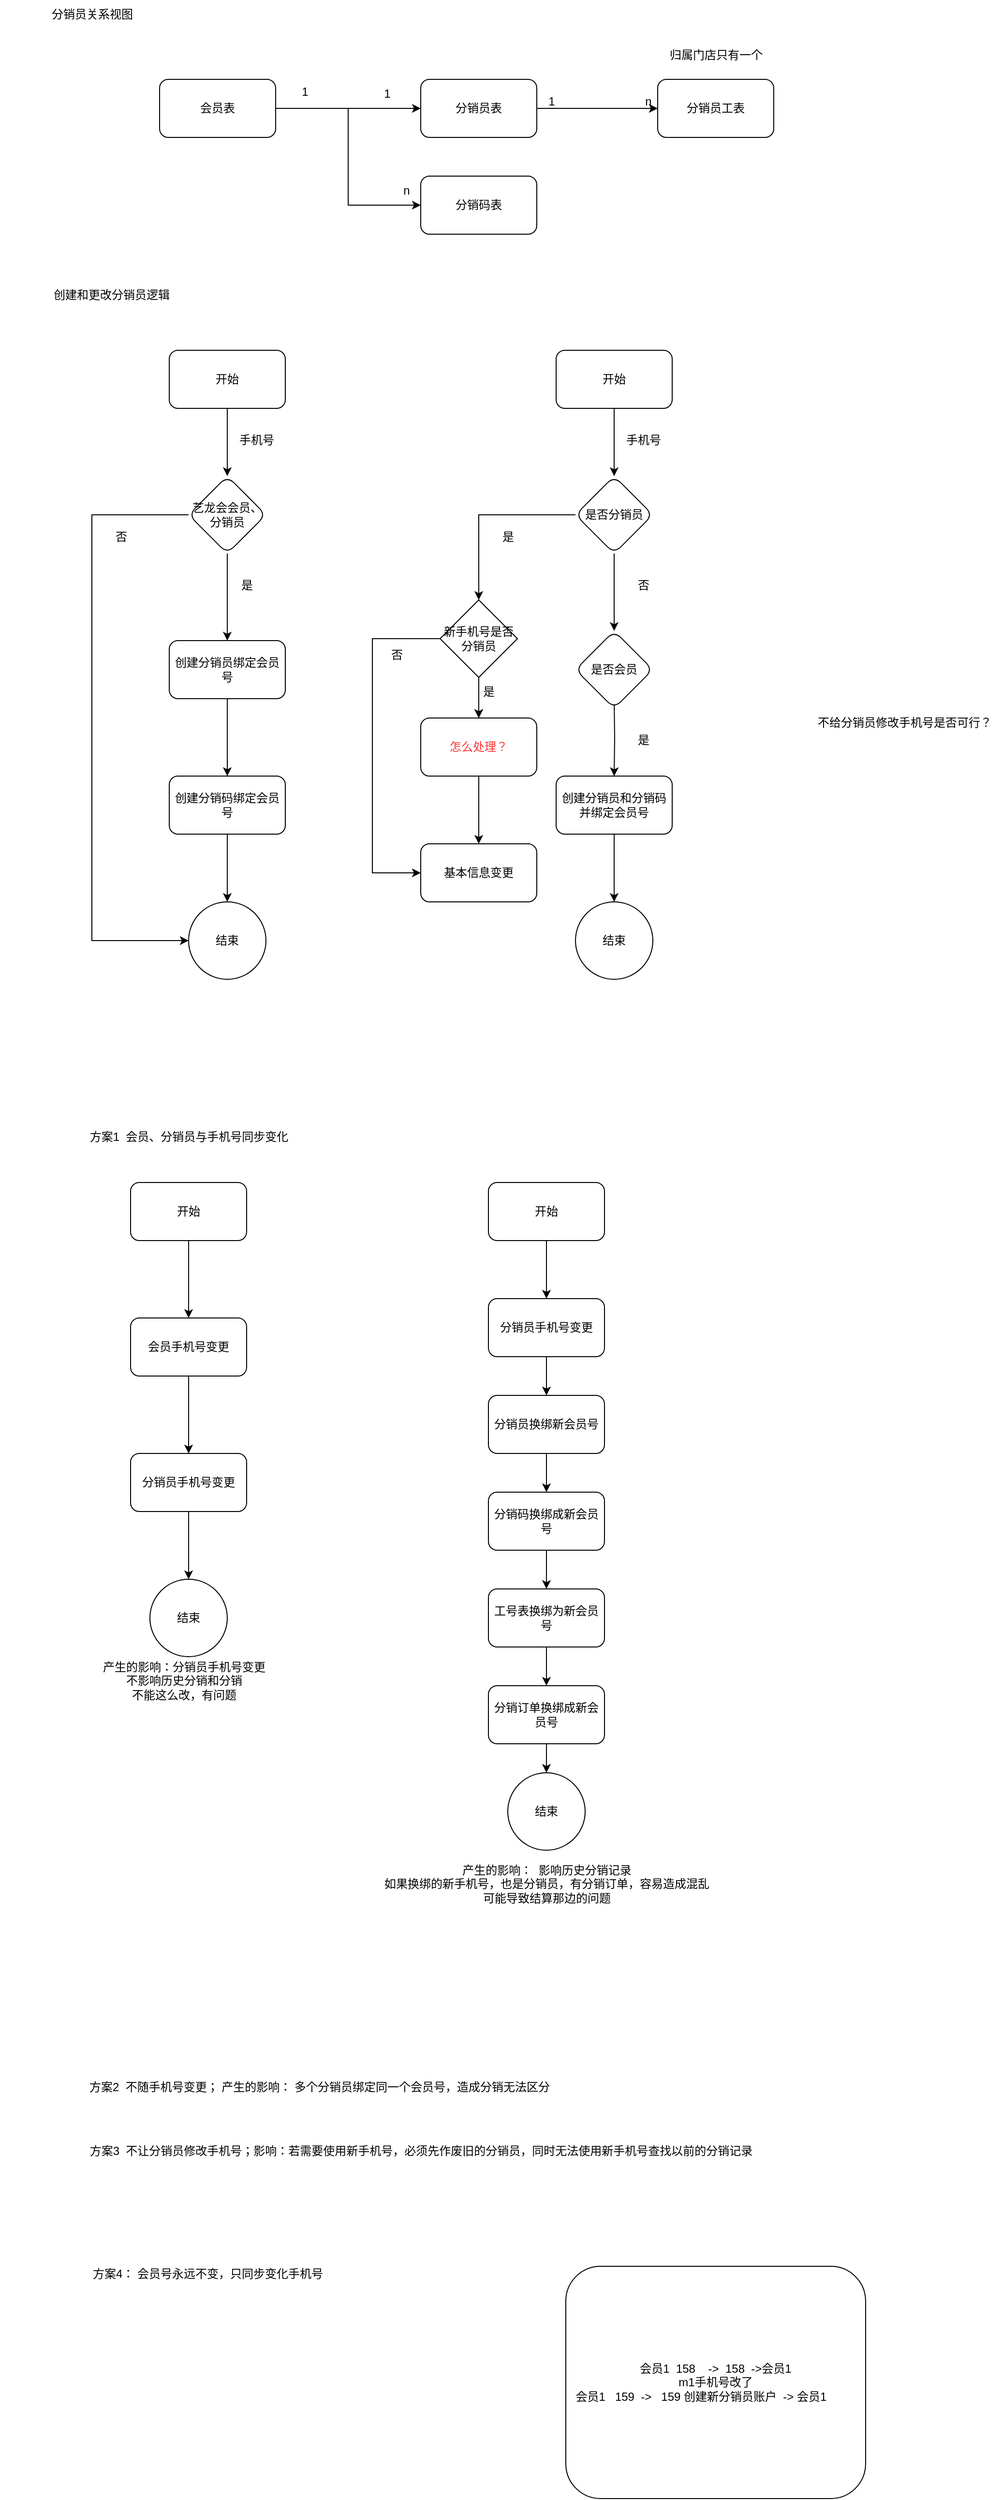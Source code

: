 <mxfile version="24.7.17">
  <diagram name="第 1 页" id="89JacJXpggKfq_D61f6H">
    <mxGraphModel dx="2796" dy="892" grid="1" gridSize="10" guides="1" tooltips="1" connect="1" arrows="1" fold="1" page="1" pageScale="1" pageWidth="827" pageHeight="1169" math="0" shadow="0">
      <root>
        <mxCell id="0" />
        <mxCell id="1" parent="0" />
        <mxCell id="FmlOayXMHetRYe8K5XlL-6" style="edgeStyle=orthogonalEdgeStyle;rounded=0;orthogonalLoop=1;jettySize=auto;html=1;entryX=0;entryY=0.5;entryDx=0;entryDy=0;" edge="1" parent="1" source="FmlOayXMHetRYe8K5XlL-1" target="FmlOayXMHetRYe8K5XlL-5">
          <mxGeometry relative="1" as="geometry" />
        </mxCell>
        <mxCell id="FmlOayXMHetRYe8K5XlL-9" style="edgeStyle=orthogonalEdgeStyle;rounded=0;orthogonalLoop=1;jettySize=auto;html=1;entryX=0;entryY=0.5;entryDx=0;entryDy=0;" edge="1" parent="1" source="FmlOayXMHetRYe8K5XlL-1" target="FmlOayXMHetRYe8K5XlL-2">
          <mxGeometry relative="1" as="geometry" />
        </mxCell>
        <mxCell id="FmlOayXMHetRYe8K5XlL-1" value="会员表" style="rounded=1;whiteSpace=wrap;html=1;" vertex="1" parent="1">
          <mxGeometry x="110" y="120" width="120" height="60" as="geometry" />
        </mxCell>
        <mxCell id="FmlOayXMHetRYe8K5XlL-11" value="" style="edgeStyle=orthogonalEdgeStyle;rounded=0;orthogonalLoop=1;jettySize=auto;html=1;" edge="1" parent="1" source="FmlOayXMHetRYe8K5XlL-2" target="FmlOayXMHetRYe8K5XlL-4">
          <mxGeometry relative="1" as="geometry" />
        </mxCell>
        <mxCell id="FmlOayXMHetRYe8K5XlL-2" value="分销员表" style="rounded=1;whiteSpace=wrap;html=1;" vertex="1" parent="1">
          <mxGeometry x="380" y="120" width="120" height="60" as="geometry" />
        </mxCell>
        <mxCell id="FmlOayXMHetRYe8K5XlL-4" value="分销员工表" style="rounded=1;whiteSpace=wrap;html=1;" vertex="1" parent="1">
          <mxGeometry x="625" y="120" width="120" height="60" as="geometry" />
        </mxCell>
        <mxCell id="FmlOayXMHetRYe8K5XlL-5" value="分销码表" style="rounded=1;whiteSpace=wrap;html=1;" vertex="1" parent="1">
          <mxGeometry x="380" y="220" width="120" height="60" as="geometry" />
        </mxCell>
        <mxCell id="FmlOayXMHetRYe8K5XlL-7" value="1" style="text;html=1;align=center;verticalAlign=middle;resizable=0;points=[];autosize=1;strokeColor=none;fillColor=none;" vertex="1" parent="1">
          <mxGeometry x="245" y="118" width="30" height="30" as="geometry" />
        </mxCell>
        <mxCell id="FmlOayXMHetRYe8K5XlL-8" value="n" style="text;html=1;align=center;verticalAlign=middle;resizable=0;points=[];autosize=1;strokeColor=none;fillColor=none;" vertex="1" parent="1">
          <mxGeometry x="350" y="220" width="30" height="30" as="geometry" />
        </mxCell>
        <mxCell id="FmlOayXMHetRYe8K5XlL-10" value="1" style="text;html=1;align=center;verticalAlign=middle;resizable=0;points=[];autosize=1;strokeColor=none;fillColor=none;" vertex="1" parent="1">
          <mxGeometry x="330" y="120" width="30" height="30" as="geometry" />
        </mxCell>
        <mxCell id="FmlOayXMHetRYe8K5XlL-12" value="1" style="text;html=1;align=center;verticalAlign=middle;resizable=0;points=[];autosize=1;strokeColor=none;fillColor=none;" vertex="1" parent="1">
          <mxGeometry x="500" y="128" width="30" height="30" as="geometry" />
        </mxCell>
        <mxCell id="FmlOayXMHetRYe8K5XlL-13" value="n" style="text;html=1;align=center;verticalAlign=middle;resizable=0;points=[];autosize=1;strokeColor=none;fillColor=none;" vertex="1" parent="1">
          <mxGeometry x="600" y="128" width="30" height="30" as="geometry" />
        </mxCell>
        <mxCell id="FmlOayXMHetRYe8K5XlL-14" value="归属门店只有一个" style="text;html=1;align=center;verticalAlign=middle;resizable=0;points=[];autosize=1;strokeColor=none;fillColor=none;" vertex="1" parent="1">
          <mxGeometry x="625" y="80" width="120" height="30" as="geometry" />
        </mxCell>
        <mxCell id="FmlOayXMHetRYe8K5XlL-20" value="" style="edgeStyle=orthogonalEdgeStyle;rounded=0;orthogonalLoop=1;jettySize=auto;html=1;" edge="1" parent="1" source="FmlOayXMHetRYe8K5XlL-15" target="FmlOayXMHetRYe8K5XlL-19">
          <mxGeometry relative="1" as="geometry" />
        </mxCell>
        <mxCell id="FmlOayXMHetRYe8K5XlL-15" value="开始" style="rounded=1;whiteSpace=wrap;html=1;" vertex="1" parent="1">
          <mxGeometry x="120" y="400" width="120" height="60" as="geometry" />
        </mxCell>
        <mxCell id="FmlOayXMHetRYe8K5XlL-25" value="" style="edgeStyle=orthogonalEdgeStyle;rounded=0;orthogonalLoop=1;jettySize=auto;html=1;" edge="1" parent="1" source="FmlOayXMHetRYe8K5XlL-19" target="FmlOayXMHetRYe8K5XlL-24">
          <mxGeometry relative="1" as="geometry" />
        </mxCell>
        <mxCell id="FmlOayXMHetRYe8K5XlL-31" style="edgeStyle=orthogonalEdgeStyle;rounded=0;orthogonalLoop=1;jettySize=auto;html=1;" edge="1" parent="1" source="FmlOayXMHetRYe8K5XlL-19" target="FmlOayXMHetRYe8K5XlL-29">
          <mxGeometry relative="1" as="geometry">
            <mxPoint x="110" y="1012" as="targetPoint" />
            <Array as="points">
              <mxPoint x="40" y="570" />
              <mxPoint x="40" y="1010" />
            </Array>
          </mxGeometry>
        </mxCell>
        <mxCell id="FmlOayXMHetRYe8K5XlL-19" value="艺龙会会员、分销员" style="rhombus;whiteSpace=wrap;html=1;rounded=1;" vertex="1" parent="1">
          <mxGeometry x="140" y="530" width="80" height="80" as="geometry" />
        </mxCell>
        <mxCell id="FmlOayXMHetRYe8K5XlL-21" value="手机号" style="text;html=1;align=center;verticalAlign=middle;resizable=0;points=[];autosize=1;strokeColor=none;fillColor=none;" vertex="1" parent="1">
          <mxGeometry x="180" y="478" width="60" height="30" as="geometry" />
        </mxCell>
        <mxCell id="FmlOayXMHetRYe8K5XlL-28" value="" style="edgeStyle=orthogonalEdgeStyle;rounded=0;orthogonalLoop=1;jettySize=auto;html=1;" edge="1" parent="1" source="FmlOayXMHetRYe8K5XlL-24" target="FmlOayXMHetRYe8K5XlL-27">
          <mxGeometry relative="1" as="geometry" />
        </mxCell>
        <mxCell id="FmlOayXMHetRYe8K5XlL-24" value="创建分销员绑定会员号" style="whiteSpace=wrap;html=1;rounded=1;" vertex="1" parent="1">
          <mxGeometry x="120" y="700" width="120" height="60" as="geometry" />
        </mxCell>
        <mxCell id="FmlOayXMHetRYe8K5XlL-26" value="是" style="text;html=1;align=center;verticalAlign=middle;resizable=0;points=[];autosize=1;strokeColor=none;fillColor=none;" vertex="1" parent="1">
          <mxGeometry x="180" y="628" width="40" height="30" as="geometry" />
        </mxCell>
        <mxCell id="FmlOayXMHetRYe8K5XlL-30" value="" style="edgeStyle=orthogonalEdgeStyle;rounded=0;orthogonalLoop=1;jettySize=auto;html=1;" edge="1" parent="1" source="FmlOayXMHetRYe8K5XlL-27" target="FmlOayXMHetRYe8K5XlL-29">
          <mxGeometry relative="1" as="geometry" />
        </mxCell>
        <mxCell id="FmlOayXMHetRYe8K5XlL-27" value="创建分销码绑定会员号" style="whiteSpace=wrap;html=1;rounded=1;" vertex="1" parent="1">
          <mxGeometry x="120" y="840" width="120" height="60" as="geometry" />
        </mxCell>
        <mxCell id="FmlOayXMHetRYe8K5XlL-29" value="结束" style="ellipse;whiteSpace=wrap;html=1;rounded=1;" vertex="1" parent="1">
          <mxGeometry x="140" y="970" width="80" height="80" as="geometry" />
        </mxCell>
        <mxCell id="FmlOayXMHetRYe8K5XlL-32" value="否" style="text;html=1;align=center;verticalAlign=middle;resizable=0;points=[];autosize=1;strokeColor=none;fillColor=none;" vertex="1" parent="1">
          <mxGeometry x="50" y="578" width="40" height="30" as="geometry" />
        </mxCell>
        <mxCell id="FmlOayXMHetRYe8K5XlL-33" value="" style="edgeStyle=orthogonalEdgeStyle;rounded=0;orthogonalLoop=1;jettySize=auto;html=1;" edge="1" parent="1" source="FmlOayXMHetRYe8K5XlL-34" target="FmlOayXMHetRYe8K5XlL-37">
          <mxGeometry relative="1" as="geometry" />
        </mxCell>
        <mxCell id="FmlOayXMHetRYe8K5XlL-34" value="开始" style="rounded=1;whiteSpace=wrap;html=1;" vertex="1" parent="1">
          <mxGeometry x="520" y="400" width="120" height="60" as="geometry" />
        </mxCell>
        <mxCell id="FmlOayXMHetRYe8K5XlL-48" value="" style="edgeStyle=orthogonalEdgeStyle;rounded=0;orthogonalLoop=1;jettySize=auto;html=1;" edge="1" parent="1" source="FmlOayXMHetRYe8K5XlL-37" target="FmlOayXMHetRYe8K5XlL-47">
          <mxGeometry relative="1" as="geometry" />
        </mxCell>
        <mxCell id="FmlOayXMHetRYe8K5XlL-51" style="edgeStyle=orthogonalEdgeStyle;rounded=0;orthogonalLoop=1;jettySize=auto;html=1;" edge="1" parent="1" source="FmlOayXMHetRYe8K5XlL-37" target="FmlOayXMHetRYe8K5XlL-53">
          <mxGeometry relative="1" as="geometry">
            <mxPoint x="440" y="700" as="targetPoint" />
          </mxGeometry>
        </mxCell>
        <mxCell id="FmlOayXMHetRYe8K5XlL-37" value="是否分销员" style="rhombus;whiteSpace=wrap;html=1;rounded=1;" vertex="1" parent="1">
          <mxGeometry x="540" y="530" width="80" height="80" as="geometry" />
        </mxCell>
        <mxCell id="FmlOayXMHetRYe8K5XlL-38" value="手机号" style="text;html=1;align=center;verticalAlign=middle;resizable=0;points=[];autosize=1;strokeColor=none;fillColor=none;" vertex="1" parent="1">
          <mxGeometry x="580" y="478" width="60" height="30" as="geometry" />
        </mxCell>
        <mxCell id="FmlOayXMHetRYe8K5XlL-39" value="" style="edgeStyle=orthogonalEdgeStyle;rounded=0;orthogonalLoop=1;jettySize=auto;html=1;" edge="1" parent="1" target="FmlOayXMHetRYe8K5XlL-43">
          <mxGeometry relative="1" as="geometry">
            <mxPoint x="580" y="760" as="sourcePoint" />
          </mxGeometry>
        </mxCell>
        <mxCell id="FmlOayXMHetRYe8K5XlL-41" value="否" style="text;html=1;align=center;verticalAlign=middle;resizable=0;points=[];autosize=1;strokeColor=none;fillColor=none;" vertex="1" parent="1">
          <mxGeometry x="590" y="628" width="40" height="30" as="geometry" />
        </mxCell>
        <mxCell id="FmlOayXMHetRYe8K5XlL-42" value="" style="edgeStyle=orthogonalEdgeStyle;rounded=0;orthogonalLoop=1;jettySize=auto;html=1;" edge="1" parent="1" source="FmlOayXMHetRYe8K5XlL-43" target="FmlOayXMHetRYe8K5XlL-44">
          <mxGeometry relative="1" as="geometry" />
        </mxCell>
        <mxCell id="FmlOayXMHetRYe8K5XlL-43" value="创建分销员和分销码并绑定会员号" style="whiteSpace=wrap;html=1;rounded=1;" vertex="1" parent="1">
          <mxGeometry x="520" y="840" width="120" height="60" as="geometry" />
        </mxCell>
        <mxCell id="FmlOayXMHetRYe8K5XlL-44" value="结束" style="ellipse;whiteSpace=wrap;html=1;rounded=1;" vertex="1" parent="1">
          <mxGeometry x="540" y="970" width="80" height="80" as="geometry" />
        </mxCell>
        <mxCell id="FmlOayXMHetRYe8K5XlL-45" value="是" style="text;html=1;align=center;verticalAlign=middle;resizable=0;points=[];autosize=1;strokeColor=none;fillColor=none;" vertex="1" parent="1">
          <mxGeometry x="450" y="578" width="40" height="30" as="geometry" />
        </mxCell>
        <mxCell id="FmlOayXMHetRYe8K5XlL-47" value="是否会员" style="rhombus;whiteSpace=wrap;html=1;rounded=1;" vertex="1" parent="1">
          <mxGeometry x="540" y="690" width="80" height="80" as="geometry" />
        </mxCell>
        <mxCell id="FmlOayXMHetRYe8K5XlL-49" value="是" style="text;html=1;align=center;verticalAlign=middle;resizable=0;points=[];autosize=1;strokeColor=none;fillColor=none;" vertex="1" parent="1">
          <mxGeometry x="590" y="788" width="40" height="30" as="geometry" />
        </mxCell>
        <mxCell id="FmlOayXMHetRYe8K5XlL-55" value="" style="edgeStyle=orthogonalEdgeStyle;rounded=0;orthogonalLoop=1;jettySize=auto;html=1;" edge="1" parent="1" source="FmlOayXMHetRYe8K5XlL-53" target="FmlOayXMHetRYe8K5XlL-54">
          <mxGeometry relative="1" as="geometry" />
        </mxCell>
        <mxCell id="FmlOayXMHetRYe8K5XlL-60" value="" style="edgeStyle=orthogonalEdgeStyle;rounded=0;orthogonalLoop=1;jettySize=auto;html=1;" edge="1" parent="1" source="FmlOayXMHetRYe8K5XlL-53" target="FmlOayXMHetRYe8K5XlL-54">
          <mxGeometry relative="1" as="geometry" />
        </mxCell>
        <mxCell id="FmlOayXMHetRYe8K5XlL-62" style="edgeStyle=orthogonalEdgeStyle;rounded=0;orthogonalLoop=1;jettySize=auto;html=1;entryX=0;entryY=0.5;entryDx=0;entryDy=0;" edge="1" parent="1" source="FmlOayXMHetRYe8K5XlL-53" target="FmlOayXMHetRYe8K5XlL-57">
          <mxGeometry relative="1" as="geometry">
            <Array as="points">
              <mxPoint x="330" y="698" />
              <mxPoint x="330" y="940" />
            </Array>
          </mxGeometry>
        </mxCell>
        <mxCell id="FmlOayXMHetRYe8K5XlL-53" value="新手机号是否分销员" style="rhombus;whiteSpace=wrap;html=1;" vertex="1" parent="1">
          <mxGeometry x="400" y="658" width="80" height="80" as="geometry" />
        </mxCell>
        <mxCell id="FmlOayXMHetRYe8K5XlL-58" value="" style="edgeStyle=orthogonalEdgeStyle;rounded=0;orthogonalLoop=1;jettySize=auto;html=1;" edge="1" parent="1" source="FmlOayXMHetRYe8K5XlL-54" target="FmlOayXMHetRYe8K5XlL-57">
          <mxGeometry relative="1" as="geometry" />
        </mxCell>
        <mxCell id="FmlOayXMHetRYe8K5XlL-54" value="&lt;font color=&quot;#ff3333&quot;&gt;怎么处理？&lt;/font&gt;" style="rounded=1;whiteSpace=wrap;html=1;" vertex="1" parent="1">
          <mxGeometry x="380" y="780" width="120" height="60" as="geometry" />
        </mxCell>
        <mxCell id="FmlOayXMHetRYe8K5XlL-57" value="基本信息变更" style="rounded=1;whiteSpace=wrap;html=1;" vertex="1" parent="1">
          <mxGeometry x="380" y="910" width="120" height="60" as="geometry" />
        </mxCell>
        <mxCell id="FmlOayXMHetRYe8K5XlL-61" value="是" style="text;html=1;align=center;verticalAlign=middle;resizable=0;points=[];autosize=1;strokeColor=none;fillColor=none;" vertex="1" parent="1">
          <mxGeometry x="430" y="738" width="40" height="30" as="geometry" />
        </mxCell>
        <mxCell id="FmlOayXMHetRYe8K5XlL-64" value="否" style="text;html=1;align=center;verticalAlign=middle;resizable=0;points=[];autosize=1;strokeColor=none;fillColor=none;" vertex="1" parent="1">
          <mxGeometry x="335" y="700" width="40" height="30" as="geometry" />
        </mxCell>
        <mxCell id="FmlOayXMHetRYe8K5XlL-67" value="不给分销员修改手机号是否可行？" style="text;html=1;align=center;verticalAlign=middle;resizable=0;points=[];autosize=1;strokeColor=none;fillColor=none;" vertex="1" parent="1">
          <mxGeometry x="780" y="770" width="200" height="30" as="geometry" />
        </mxCell>
        <mxCell id="FmlOayXMHetRYe8K5XlL-87" value="" style="edgeStyle=orthogonalEdgeStyle;rounded=0;orthogonalLoop=1;jettySize=auto;html=1;" edge="1" parent="1" source="FmlOayXMHetRYe8K5XlL-84" target="FmlOayXMHetRYe8K5XlL-86">
          <mxGeometry relative="1" as="geometry" />
        </mxCell>
        <mxCell id="FmlOayXMHetRYe8K5XlL-84" value="开始" style="rounded=1;whiteSpace=wrap;html=1;" vertex="1" parent="1">
          <mxGeometry x="80" y="1260" width="120" height="60" as="geometry" />
        </mxCell>
        <mxCell id="FmlOayXMHetRYe8K5XlL-85" value="方案1&amp;nbsp; 会员、分销员与手机号同步变化" style="text;html=1;align=center;verticalAlign=middle;resizable=0;points=[];autosize=1;strokeColor=none;fillColor=none;" vertex="1" parent="1">
          <mxGeometry x="25" y="1198" width="230" height="30" as="geometry" />
        </mxCell>
        <mxCell id="FmlOayXMHetRYe8K5XlL-91" value="" style="edgeStyle=orthogonalEdgeStyle;rounded=0;orthogonalLoop=1;jettySize=auto;html=1;" edge="1" parent="1" source="FmlOayXMHetRYe8K5XlL-86" target="FmlOayXMHetRYe8K5XlL-90">
          <mxGeometry relative="1" as="geometry" />
        </mxCell>
        <mxCell id="FmlOayXMHetRYe8K5XlL-86" value="会员手机号变更" style="rounded=1;whiteSpace=wrap;html=1;" vertex="1" parent="1">
          <mxGeometry x="80" y="1400" width="120" height="60" as="geometry" />
        </mxCell>
        <mxCell id="FmlOayXMHetRYe8K5XlL-88" value="创建和更改分销员逻辑" style="text;html=1;align=center;verticalAlign=middle;resizable=0;points=[];autosize=1;strokeColor=none;fillColor=none;" vertex="1" parent="1">
          <mxGeometry x="-10" y="328" width="140" height="30" as="geometry" />
        </mxCell>
        <mxCell id="FmlOayXMHetRYe8K5XlL-89" value="分销员关系视图" style="text;html=1;align=center;verticalAlign=middle;resizable=0;points=[];autosize=1;strokeColor=none;fillColor=none;" vertex="1" parent="1">
          <mxGeometry x="-15" y="38" width="110" height="30" as="geometry" />
        </mxCell>
        <mxCell id="FmlOayXMHetRYe8K5XlL-95" value="" style="edgeStyle=orthogonalEdgeStyle;rounded=0;orthogonalLoop=1;jettySize=auto;html=1;" edge="1" parent="1" source="FmlOayXMHetRYe8K5XlL-90" target="FmlOayXMHetRYe8K5XlL-94">
          <mxGeometry relative="1" as="geometry" />
        </mxCell>
        <mxCell id="FmlOayXMHetRYe8K5XlL-90" value="分销员手机号变更" style="rounded=1;whiteSpace=wrap;html=1;" vertex="1" parent="1">
          <mxGeometry x="80" y="1540" width="120" height="60" as="geometry" />
        </mxCell>
        <mxCell id="FmlOayXMHetRYe8K5XlL-94" value="结束" style="ellipse;whiteSpace=wrap;html=1;rounded=1;" vertex="1" parent="1">
          <mxGeometry x="100" y="1670" width="80" height="80" as="geometry" />
        </mxCell>
        <mxCell id="FmlOayXMHetRYe8K5XlL-96" value="产生的影响：分销员手机号变更&lt;div&gt;不影响历史分销和分销&lt;/div&gt;&lt;div&gt;不能这么改，有问题&lt;/div&gt;" style="text;html=1;align=center;verticalAlign=middle;resizable=0;points=[];autosize=1;strokeColor=none;fillColor=none;" vertex="1" parent="1">
          <mxGeometry x="40" y="1745" width="190" height="60" as="geometry" />
        </mxCell>
        <mxCell id="FmlOayXMHetRYe8K5XlL-100" value="" style="edgeStyle=orthogonalEdgeStyle;rounded=0;orthogonalLoop=1;jettySize=auto;html=1;" edge="1" parent="1" source="FmlOayXMHetRYe8K5XlL-98" target="FmlOayXMHetRYe8K5XlL-99">
          <mxGeometry relative="1" as="geometry" />
        </mxCell>
        <mxCell id="FmlOayXMHetRYe8K5XlL-98" value="开始" style="rounded=1;whiteSpace=wrap;html=1;" vertex="1" parent="1">
          <mxGeometry x="450" y="1260" width="120" height="60" as="geometry" />
        </mxCell>
        <mxCell id="FmlOayXMHetRYe8K5XlL-102" value="" style="edgeStyle=orthogonalEdgeStyle;rounded=0;orthogonalLoop=1;jettySize=auto;html=1;" edge="1" parent="1" source="FmlOayXMHetRYe8K5XlL-99" target="FmlOayXMHetRYe8K5XlL-101">
          <mxGeometry relative="1" as="geometry" />
        </mxCell>
        <mxCell id="FmlOayXMHetRYe8K5XlL-99" value="分销员手机号变更" style="rounded=1;whiteSpace=wrap;html=1;" vertex="1" parent="1">
          <mxGeometry x="450" y="1380" width="120" height="60" as="geometry" />
        </mxCell>
        <mxCell id="FmlOayXMHetRYe8K5XlL-104" value="" style="edgeStyle=orthogonalEdgeStyle;rounded=0;orthogonalLoop=1;jettySize=auto;html=1;" edge="1" parent="1" source="FmlOayXMHetRYe8K5XlL-101" target="FmlOayXMHetRYe8K5XlL-103">
          <mxGeometry relative="1" as="geometry" />
        </mxCell>
        <mxCell id="FmlOayXMHetRYe8K5XlL-101" value="分销员换绑新会员号" style="rounded=1;whiteSpace=wrap;html=1;" vertex="1" parent="1">
          <mxGeometry x="450" y="1480" width="120" height="60" as="geometry" />
        </mxCell>
        <mxCell id="FmlOayXMHetRYe8K5XlL-106" value="" style="edgeStyle=orthogonalEdgeStyle;rounded=0;orthogonalLoop=1;jettySize=auto;html=1;" edge="1" parent="1" source="FmlOayXMHetRYe8K5XlL-103" target="FmlOayXMHetRYe8K5XlL-105">
          <mxGeometry relative="1" as="geometry" />
        </mxCell>
        <mxCell id="FmlOayXMHetRYe8K5XlL-103" value="分销码换绑成新会员号" style="rounded=1;whiteSpace=wrap;html=1;" vertex="1" parent="1">
          <mxGeometry x="450" y="1580" width="120" height="60" as="geometry" />
        </mxCell>
        <mxCell id="FmlOayXMHetRYe8K5XlL-108" value="" style="edgeStyle=orthogonalEdgeStyle;rounded=0;orthogonalLoop=1;jettySize=auto;html=1;" edge="1" parent="1" source="FmlOayXMHetRYe8K5XlL-105" target="FmlOayXMHetRYe8K5XlL-107">
          <mxGeometry relative="1" as="geometry" />
        </mxCell>
        <mxCell id="FmlOayXMHetRYe8K5XlL-105" value="工号表换绑为新会员号" style="rounded=1;whiteSpace=wrap;html=1;" vertex="1" parent="1">
          <mxGeometry x="450" y="1680" width="120" height="60" as="geometry" />
        </mxCell>
        <mxCell id="FmlOayXMHetRYe8K5XlL-111" value="" style="edgeStyle=orthogonalEdgeStyle;rounded=0;orthogonalLoop=1;jettySize=auto;html=1;" edge="1" parent="1" source="FmlOayXMHetRYe8K5XlL-107" target="FmlOayXMHetRYe8K5XlL-110">
          <mxGeometry relative="1" as="geometry" />
        </mxCell>
        <mxCell id="FmlOayXMHetRYe8K5XlL-107" value="分销订单换绑成新会员号" style="rounded=1;whiteSpace=wrap;html=1;" vertex="1" parent="1">
          <mxGeometry x="450" y="1780" width="120" height="60" as="geometry" />
        </mxCell>
        <mxCell id="FmlOayXMHetRYe8K5XlL-110" value="结束" style="ellipse;whiteSpace=wrap;html=1;rounded=1;" vertex="1" parent="1">
          <mxGeometry x="470" y="1870" width="80" height="80" as="geometry" />
        </mxCell>
        <mxCell id="FmlOayXMHetRYe8K5XlL-112" value="产生的影响：&amp;nbsp; 影响历史分销记录&lt;div&gt;如果换绑的新手机号，也是分销员，有分销订单，容易造成混乱&lt;/div&gt;&lt;div&gt;可能导致结算那边的问题&lt;/div&gt;" style="text;html=1;align=center;verticalAlign=middle;resizable=0;points=[];autosize=1;strokeColor=none;fillColor=none;" vertex="1" parent="1">
          <mxGeometry x="330" y="1955" width="360" height="60" as="geometry" />
        </mxCell>
        <mxCell id="FmlOayXMHetRYe8K5XlL-113" value="方案2&amp;nbsp; 不随手机号变更； 产生的影响： 多个分销员绑定同一个会员号，造成分销无法区分" style="text;html=1;align=center;verticalAlign=middle;resizable=0;points=[];autosize=1;strokeColor=none;fillColor=none;" vertex="1" parent="1">
          <mxGeometry x="25" y="2180" width="500" height="30" as="geometry" />
        </mxCell>
        <mxCell id="FmlOayXMHetRYe8K5XlL-114" value="方案3&amp;nbsp; 不让分销员修改手机号；影响：若需要使用新手机号，必须先作废旧的分销员，同时无法使用新手机号查找以前的分销记录&lt;div&gt;&lt;br&gt;&lt;/div&gt;&lt;div&gt;&lt;br&gt;&lt;/div&gt;" style="text;html=1;align=center;verticalAlign=middle;resizable=0;points=[];autosize=1;strokeColor=none;fillColor=none;" vertex="1" parent="1">
          <mxGeometry x="25" y="2245" width="710" height="60" as="geometry" />
        </mxCell>
        <mxCell id="FmlOayXMHetRYe8K5XlL-115" value="会员1&amp;nbsp; 158&amp;nbsp; &amp;nbsp; -&amp;gt;&amp;nbsp; 158&amp;nbsp; -&amp;gt;会员1&lt;div&gt;m1手机号改了&lt;br&gt;&lt;div&gt;&lt;div&gt;会员1&amp;nbsp; &amp;nbsp;159&amp;nbsp; -&amp;gt;&amp;nbsp; &amp;nbsp;159 创建新分销员账户&amp;nbsp; -&amp;gt; 会员1&amp;nbsp; &amp;nbsp; &amp;nbsp; &amp;nbsp; &amp;nbsp;&lt;/div&gt;&lt;/div&gt;&lt;/div&gt;" style="rounded=1;whiteSpace=wrap;html=1;" vertex="1" parent="1">
          <mxGeometry x="530" y="2380" width="310" height="240" as="geometry" />
        </mxCell>
        <mxCell id="FmlOayXMHetRYe8K5XlL-116" value="方案4： 会员号永远不变，只同步变化手机号" style="text;html=1;align=center;verticalAlign=middle;whiteSpace=wrap;rounded=0;" vertex="1" parent="1">
          <mxGeometry x="-55" y="2338" width="430" height="100" as="geometry" />
        </mxCell>
      </root>
    </mxGraphModel>
  </diagram>
</mxfile>
